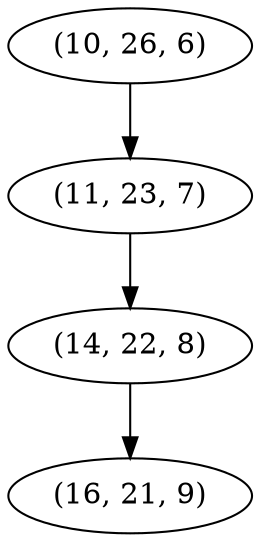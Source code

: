 digraph tree {
    "(10, 26, 6)";
    "(11, 23, 7)";
    "(14, 22, 8)";
    "(16, 21, 9)";
    "(10, 26, 6)" -> "(11, 23, 7)";
    "(11, 23, 7)" -> "(14, 22, 8)";
    "(14, 22, 8)" -> "(16, 21, 9)";
}
